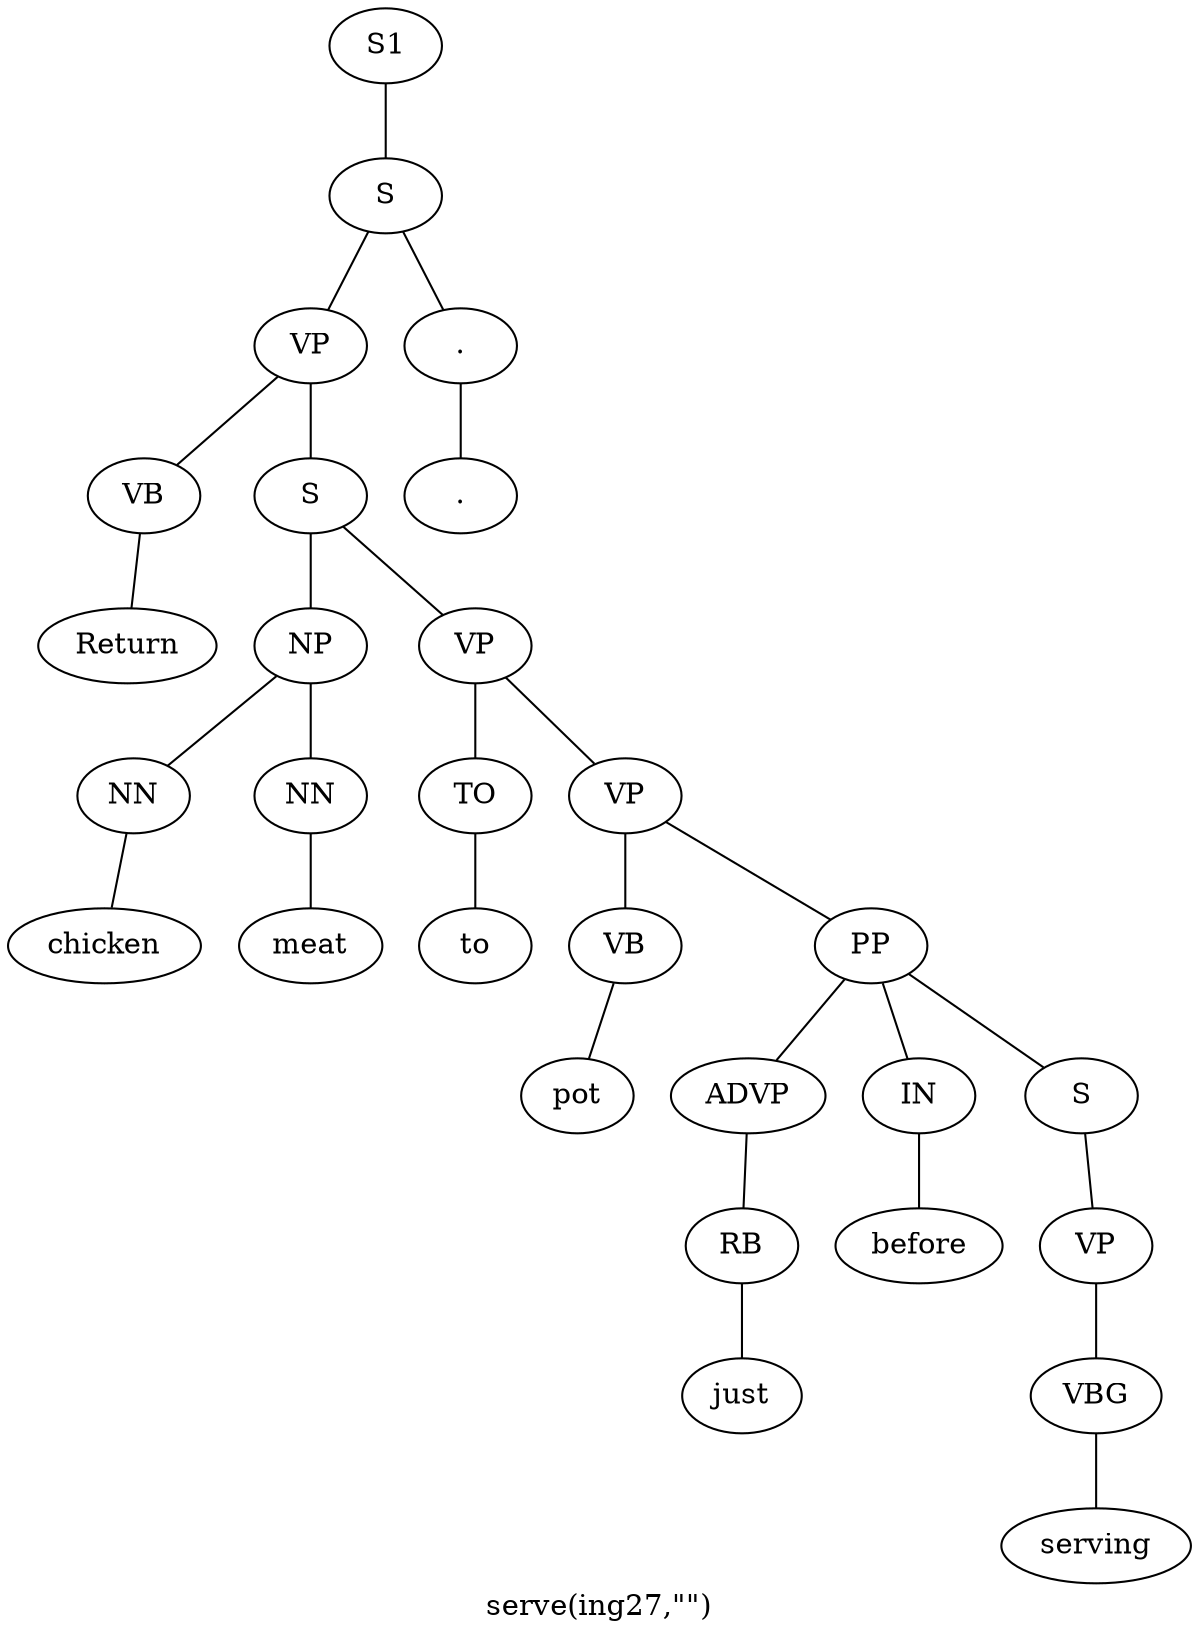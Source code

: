 graph SyntaxGraph {
	label = "serve(ing27,\"\")";
	Node0 [label="S1"];
	Node1 [label="S"];
	Node2 [label="VP"];
	Node3 [label="VB"];
	Node4 [label="Return"];
	Node5 [label="S"];
	Node6 [label="NP"];
	Node7 [label="NN"];
	Node8 [label="chicken"];
	Node9 [label="NN"];
	Node10 [label="meat"];
	Node11 [label="VP"];
	Node12 [label="TO"];
	Node13 [label="to"];
	Node14 [label="VP"];
	Node15 [label="VB"];
	Node16 [label="pot"];
	Node17 [label="PP"];
	Node18 [label="ADVP"];
	Node19 [label="RB"];
	Node20 [label="just"];
	Node21 [label="IN"];
	Node22 [label="before"];
	Node23 [label="S"];
	Node24 [label="VP"];
	Node25 [label="VBG"];
	Node26 [label="serving"];
	Node27 [label="."];
	Node28 [label="."];

	Node0 -- Node1;
	Node1 -- Node2;
	Node1 -- Node27;
	Node2 -- Node3;
	Node2 -- Node5;
	Node3 -- Node4;
	Node5 -- Node6;
	Node5 -- Node11;
	Node6 -- Node7;
	Node6 -- Node9;
	Node7 -- Node8;
	Node9 -- Node10;
	Node11 -- Node12;
	Node11 -- Node14;
	Node12 -- Node13;
	Node14 -- Node15;
	Node14 -- Node17;
	Node15 -- Node16;
	Node17 -- Node18;
	Node17 -- Node21;
	Node17 -- Node23;
	Node18 -- Node19;
	Node19 -- Node20;
	Node21 -- Node22;
	Node23 -- Node24;
	Node24 -- Node25;
	Node25 -- Node26;
	Node27 -- Node28;
}